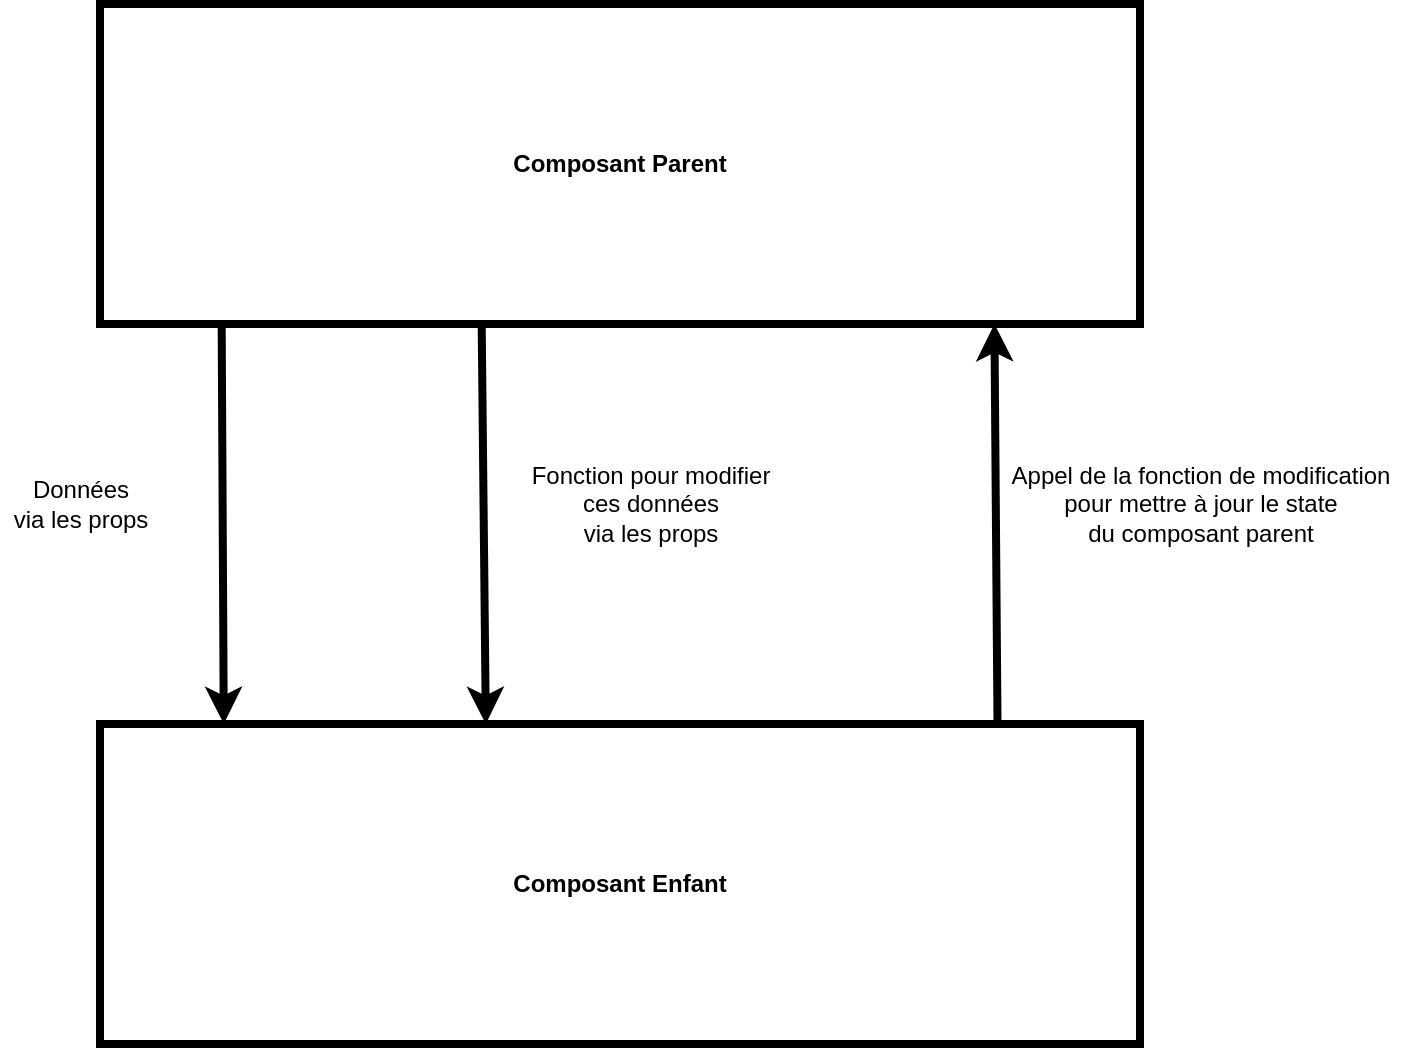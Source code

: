 <mxfile>
    <diagram id="0XWG84urXDB6JGljzon4" name="Page-1">
        <mxGraphModel dx="870" dy="790" grid="1" gridSize="10" guides="1" tooltips="1" connect="1" arrows="1" fold="1" page="1" pageScale="1" pageWidth="827" pageHeight="1169" math="0" shadow="0">
            <root>
                <mxCell id="0"/>
                <mxCell id="1" parent="0"/>
                <mxCell id="7" style="edgeStyle=none;html=1;entryX=0.119;entryY=0;entryDx=0;entryDy=0;exitX=0.117;exitY=1.006;exitDx=0;exitDy=0;exitPerimeter=0;entryPerimeter=0;strokeWidth=4;" edge="1" parent="1" source="4" target="5">
                    <mxGeometry relative="1" as="geometry"/>
                </mxCell>
                <mxCell id="4" value="&lt;b&gt;Composant Parent&lt;/b&gt;" style="rounded=0;whiteSpace=wrap;html=1;strokeWidth=4;" vertex="1" parent="1">
                    <mxGeometry x="160" y="40" width="520" height="160" as="geometry"/>
                </mxCell>
                <mxCell id="12" style="edgeStyle=none;html=1;entryX=0.86;entryY=1;entryDx=0;entryDy=0;entryPerimeter=0;strokeWidth=4;exitX=0.863;exitY=0.006;exitDx=0;exitDy=0;exitPerimeter=0;" edge="1" parent="1" source="5" target="4">
                    <mxGeometry relative="1" as="geometry">
                        <mxPoint x="607" y="390" as="sourcePoint"/>
                    </mxGeometry>
                </mxCell>
                <mxCell id="5" value="&lt;b&gt;Composant Enfant&lt;/b&gt;" style="rounded=0;whiteSpace=wrap;html=1;strokeWidth=4;" vertex="1" parent="1">
                    <mxGeometry x="160" y="400" width="520" height="160" as="geometry"/>
                </mxCell>
                <mxCell id="8" value="Données&lt;br&gt;via les props" style="text;html=1;align=center;verticalAlign=middle;resizable=0;points=[];autosize=1;strokeColor=none;fillColor=none;" vertex="1" parent="1">
                    <mxGeometry x="110" y="275" width="80" height="30" as="geometry"/>
                </mxCell>
                <mxCell id="9" style="edgeStyle=none;html=1;entryX=0.371;entryY=0;entryDx=0;entryDy=0;exitX=0.367;exitY=1;exitDx=0;exitDy=0;exitPerimeter=0;entryPerimeter=0;strokeWidth=4;" edge="1" parent="1" source="4" target="5">
                    <mxGeometry relative="1" as="geometry">
                        <mxPoint x="412.84" y="200.96" as="sourcePoint"/>
                        <mxPoint x="413.88" y="400" as="targetPoint"/>
                    </mxGeometry>
                </mxCell>
                <mxCell id="10" value="Fonction pour modifier&lt;br&gt;ces données&lt;br&gt;via les props" style="text;html=1;align=center;verticalAlign=middle;resizable=0;points=[];autosize=1;strokeColor=none;fillColor=none;" vertex="1" parent="1">
                    <mxGeometry x="370" y="265" width="130" height="50" as="geometry"/>
                </mxCell>
                <mxCell id="13" value="Appel de la fonction de modification&lt;br&gt;pour mettre à jour le state&lt;br&gt;du composant parent" style="text;html=1;align=center;verticalAlign=middle;resizable=0;points=[];autosize=1;strokeColor=none;fillColor=none;" vertex="1" parent="1">
                    <mxGeometry x="610" y="265" width="200" height="50" as="geometry"/>
                </mxCell>
            </root>
        </mxGraphModel>
    </diagram>
</mxfile>